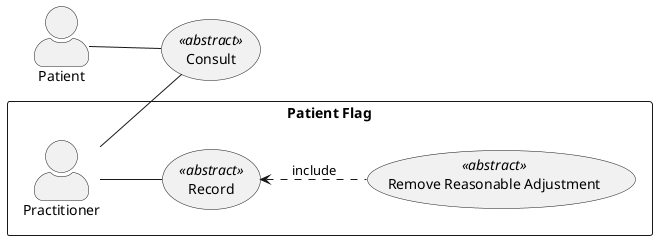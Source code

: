 @startuml

skinparam actorStyle awesome
left to right direction

rectangle "Patient Flag"{
actor Practitioner as pra
usecase "Record" as record <<abstract>>
usecase "Remove Reasonable Adjustment" as rem <<abstract>>
}

actor Patient as pat

usecase "Consult" as consult <<abstract>>

pat -- consult
pra -- consult
pra -- record
record <.. rem : include

@enduml
